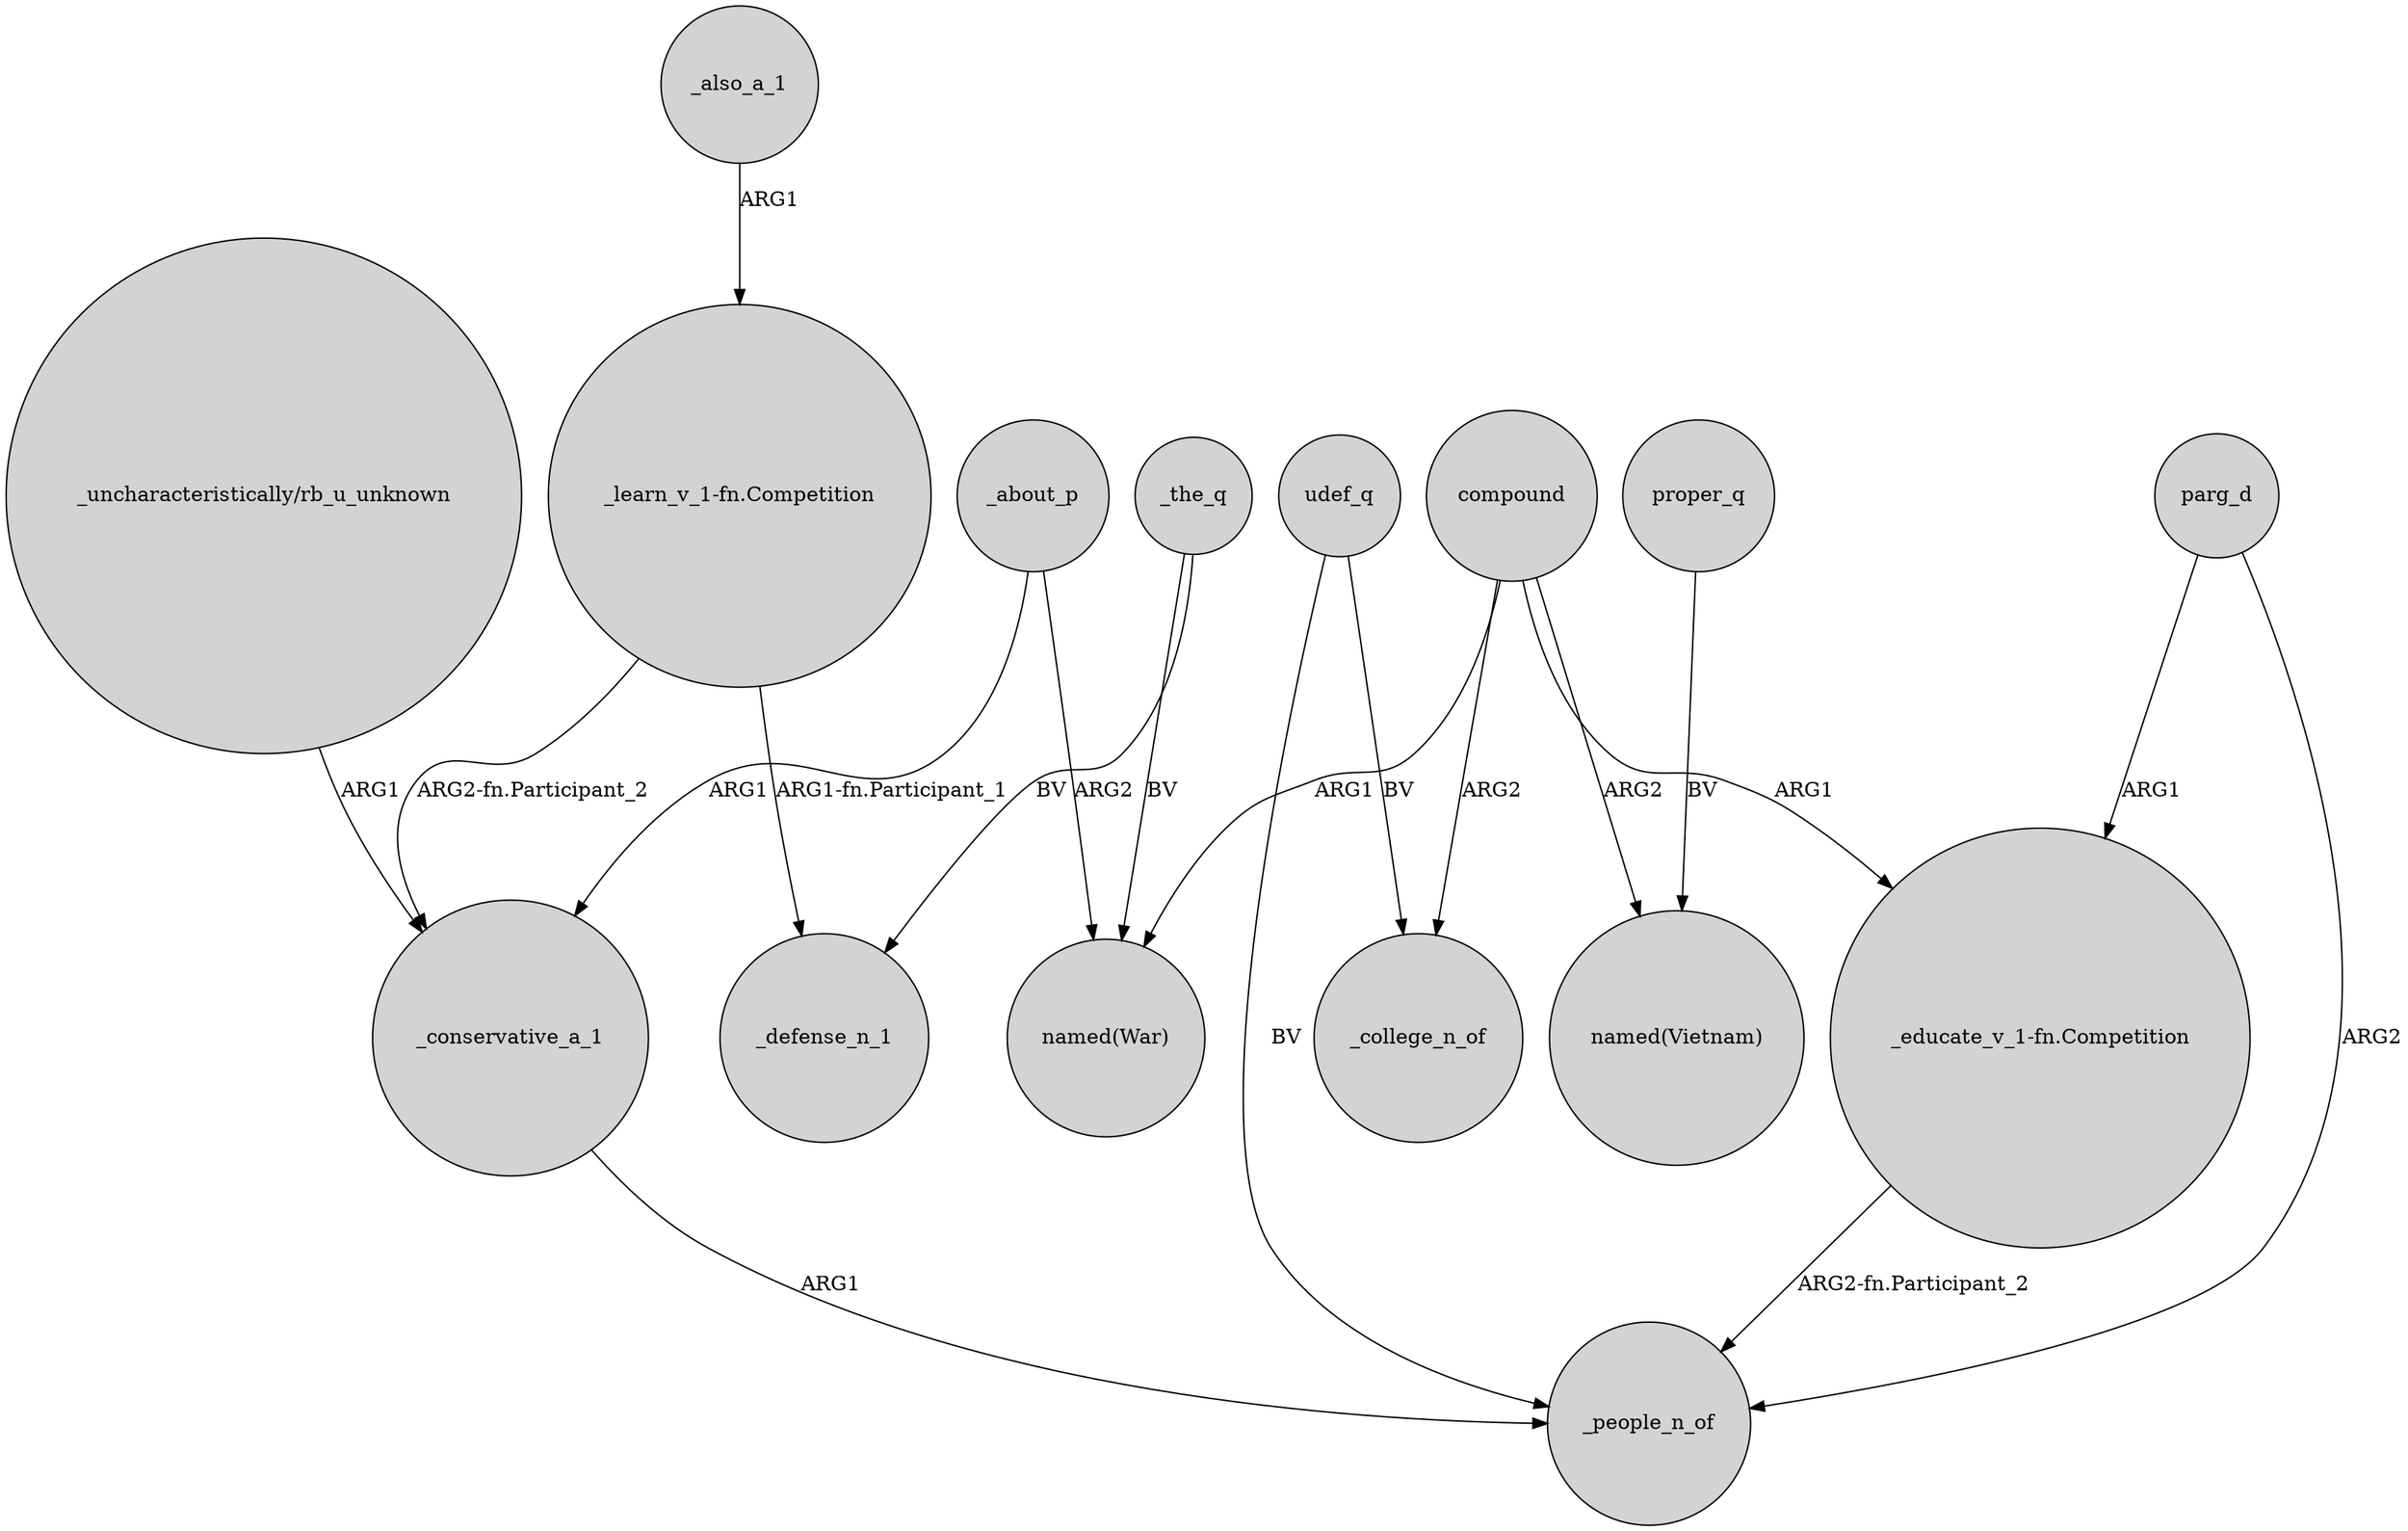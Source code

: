 digraph {
	node [shape=circle style=filled]
	udef_q -> _people_n_of [label=BV]
	"_uncharacteristically/rb_u_unknown" -> _conservative_a_1 [label=ARG1]
	proper_q -> "named(Vietnam)" [label=BV]
	_also_a_1 -> "_learn_v_1-fn.Competition" [label=ARG1]
	"_educate_v_1-fn.Competition" -> _people_n_of [label="ARG2-fn.Participant_2"]
	parg_d -> _people_n_of [label=ARG2]
	_the_q -> _defense_n_1 [label=BV]
	"_learn_v_1-fn.Competition" -> _defense_n_1 [label="ARG1-fn.Participant_1"]
	_the_q -> "named(War)" [label=BV]
	_about_p -> "named(War)" [label=ARG2]
	"_learn_v_1-fn.Competition" -> _conservative_a_1 [label="ARG2-fn.Participant_2"]
	_conservative_a_1 -> _people_n_of [label=ARG1]
	compound -> "named(War)" [label=ARG1]
	parg_d -> "_educate_v_1-fn.Competition" [label=ARG1]
	compound -> "_educate_v_1-fn.Competition" [label=ARG1]
	_about_p -> _conservative_a_1 [label=ARG1]
	compound -> _college_n_of [label=ARG2]
	udef_q -> _college_n_of [label=BV]
	compound -> "named(Vietnam)" [label=ARG2]
}

